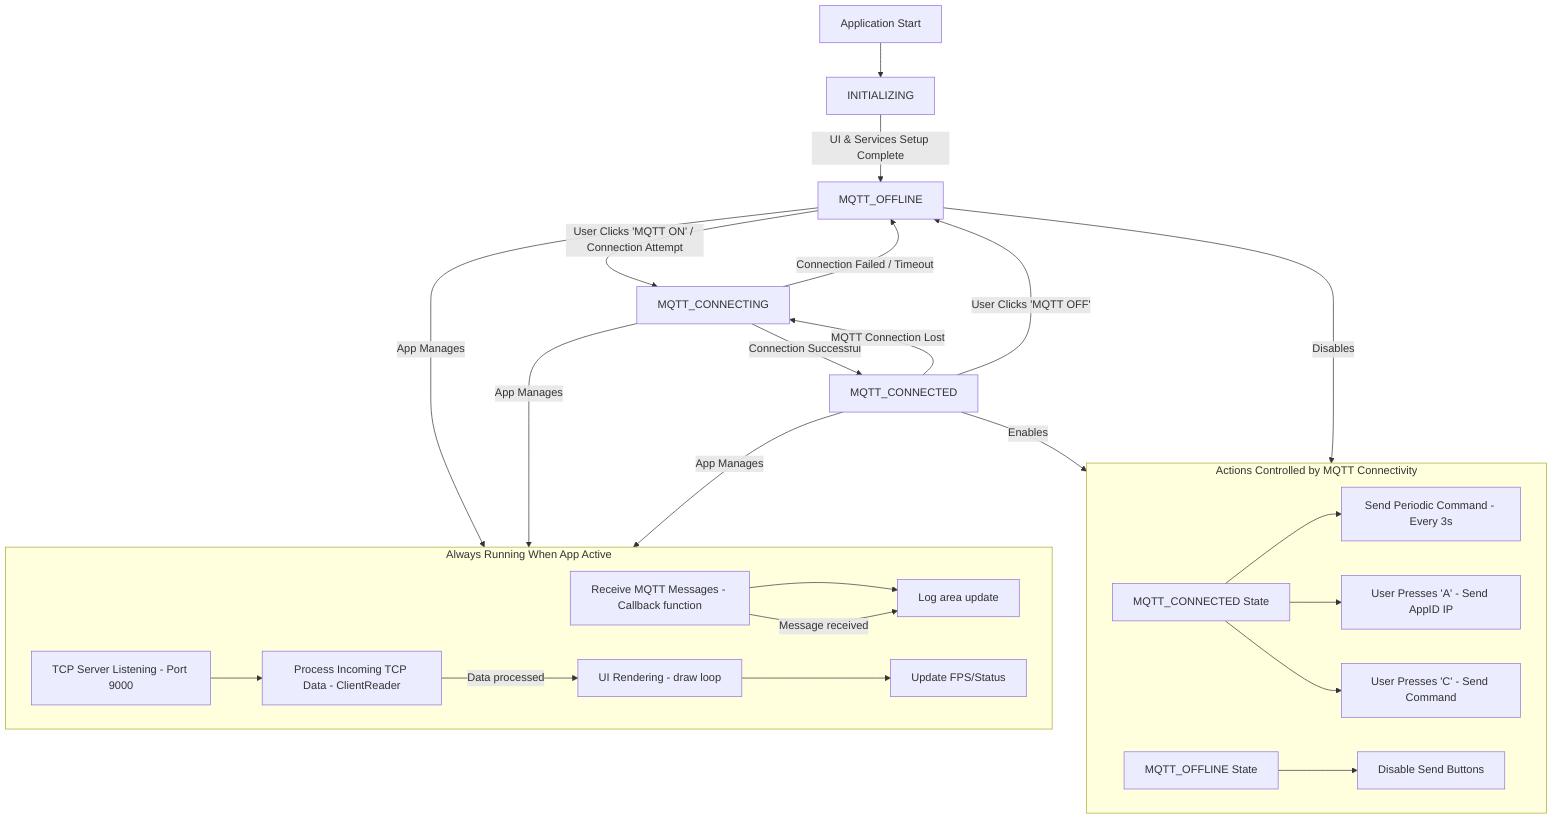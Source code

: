 graph TD
    A[Application Start] --> B[INITIALIZING];

    B -- UI & Services Setup Complete --> C[MQTT_OFFLINE];

    C -- User Clicks 'MQTT ON' / Connection Attempt --> D[MQTT_CONNECTING];
    
    D -- Connection Successful --> E[MQTT_CONNECTED];
    D -- Connection Failed / Timeout --> C; 

    E -- MQTT Connection Lost --> D; 
    E -- User Clicks 'MQTT OFF' --> C;

    subgraph BACKGROUND_SERVICES_AND_ACTIONS [Always Running When App Active]
        direction LR
        S1[TCP Server Listening - Port 9000] --> S2[Process Incoming TCP Data - ClientReader];
        S3[Receive MQTT Messages - Callback function] --> S4[Log area update];
        S5[UI Rendering - draw loop] --> S6[Update FPS/Status];
        S2 -- Data processed --> S5;
        S3 -- Message received --> S4;
    end

    subgraph ACTIONS_DEPENDING_ON_MQTT_STATE [Actions Controlled by MQTT Connectivity]
        direction LR
        AE[MQTT_CONNECTED State] --> A1[Send Periodic Command - Every 3s];
        AE --> A2[User Presses 'A' - Send AppID IP];
        AE --> A3[User Presses 'C' - Send Command];
        
        AF[MQTT_OFFLINE State] --> AF1[Disable Send Buttons];
    end

    C -- "App Manages" --> BACKGROUND_SERVICES_AND_ACTIONS;
    D -- "App Manages" --> BACKGROUND_SERVICES_AND_ACTIONS;
    E -- "App Manages" --> BACKGROUND_SERVICES_AND_ACTIONS;

    E -- "Enables" --> ACTIONS_DEPENDING_ON_MQTT_STATE;
    C -- "Disables" --> ACTIONS_DEPENDING_ON_MQTT_STATE;